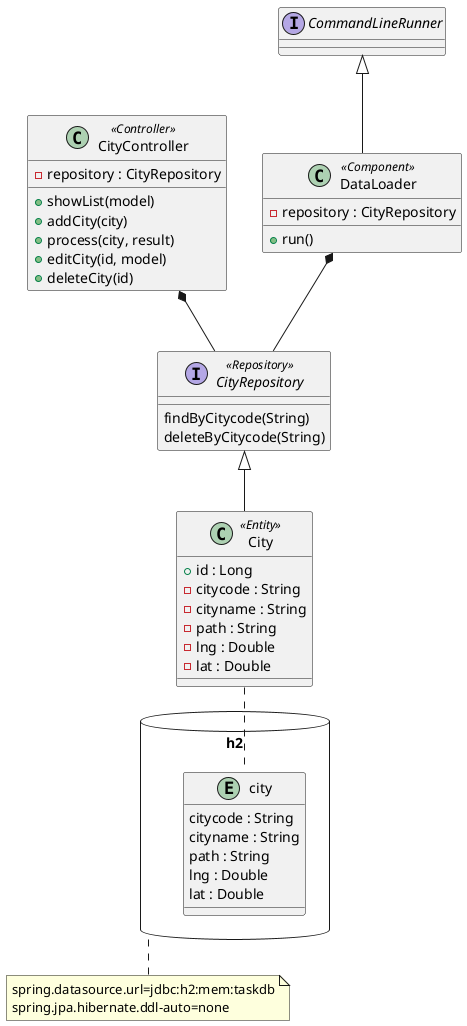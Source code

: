 @startuml

database "h2" as db {
	entity city {
		citycode : String
		cityname : String
		path : String
		lng : Double
		lat : Double
	}
}
note bottom of db : spring.datasource.url=jdbc:h2:mem:taskdb\nspring.jpa.hibernate.ddl-auto=none

class City <<Entity>> {
  + id : Long
  - citycode : String
  - cityname : String
  - path : String
  - lng : Double
  - lat : Double
}
City .. city

interface CityRepository <<Repository>> {
	findByCitycode(String)
	deleteByCitycode(String)
}

class CityController <<Controller>> {
  - repository : CityRepository
  + showList(model)
  + addCity(city)
  + process(city, result)
  + editCity(id, model)
  + deleteCity(id)
}

interface CommandLineRunner

class DataLoader <<Component>> {
  - repository : CityRepository
  + run()
}

CityRepository <|-- City
DataLoader *-- CityRepository
CommandLineRunner <|-- DataLoader

CityController *-- CityRepository
@enduml

